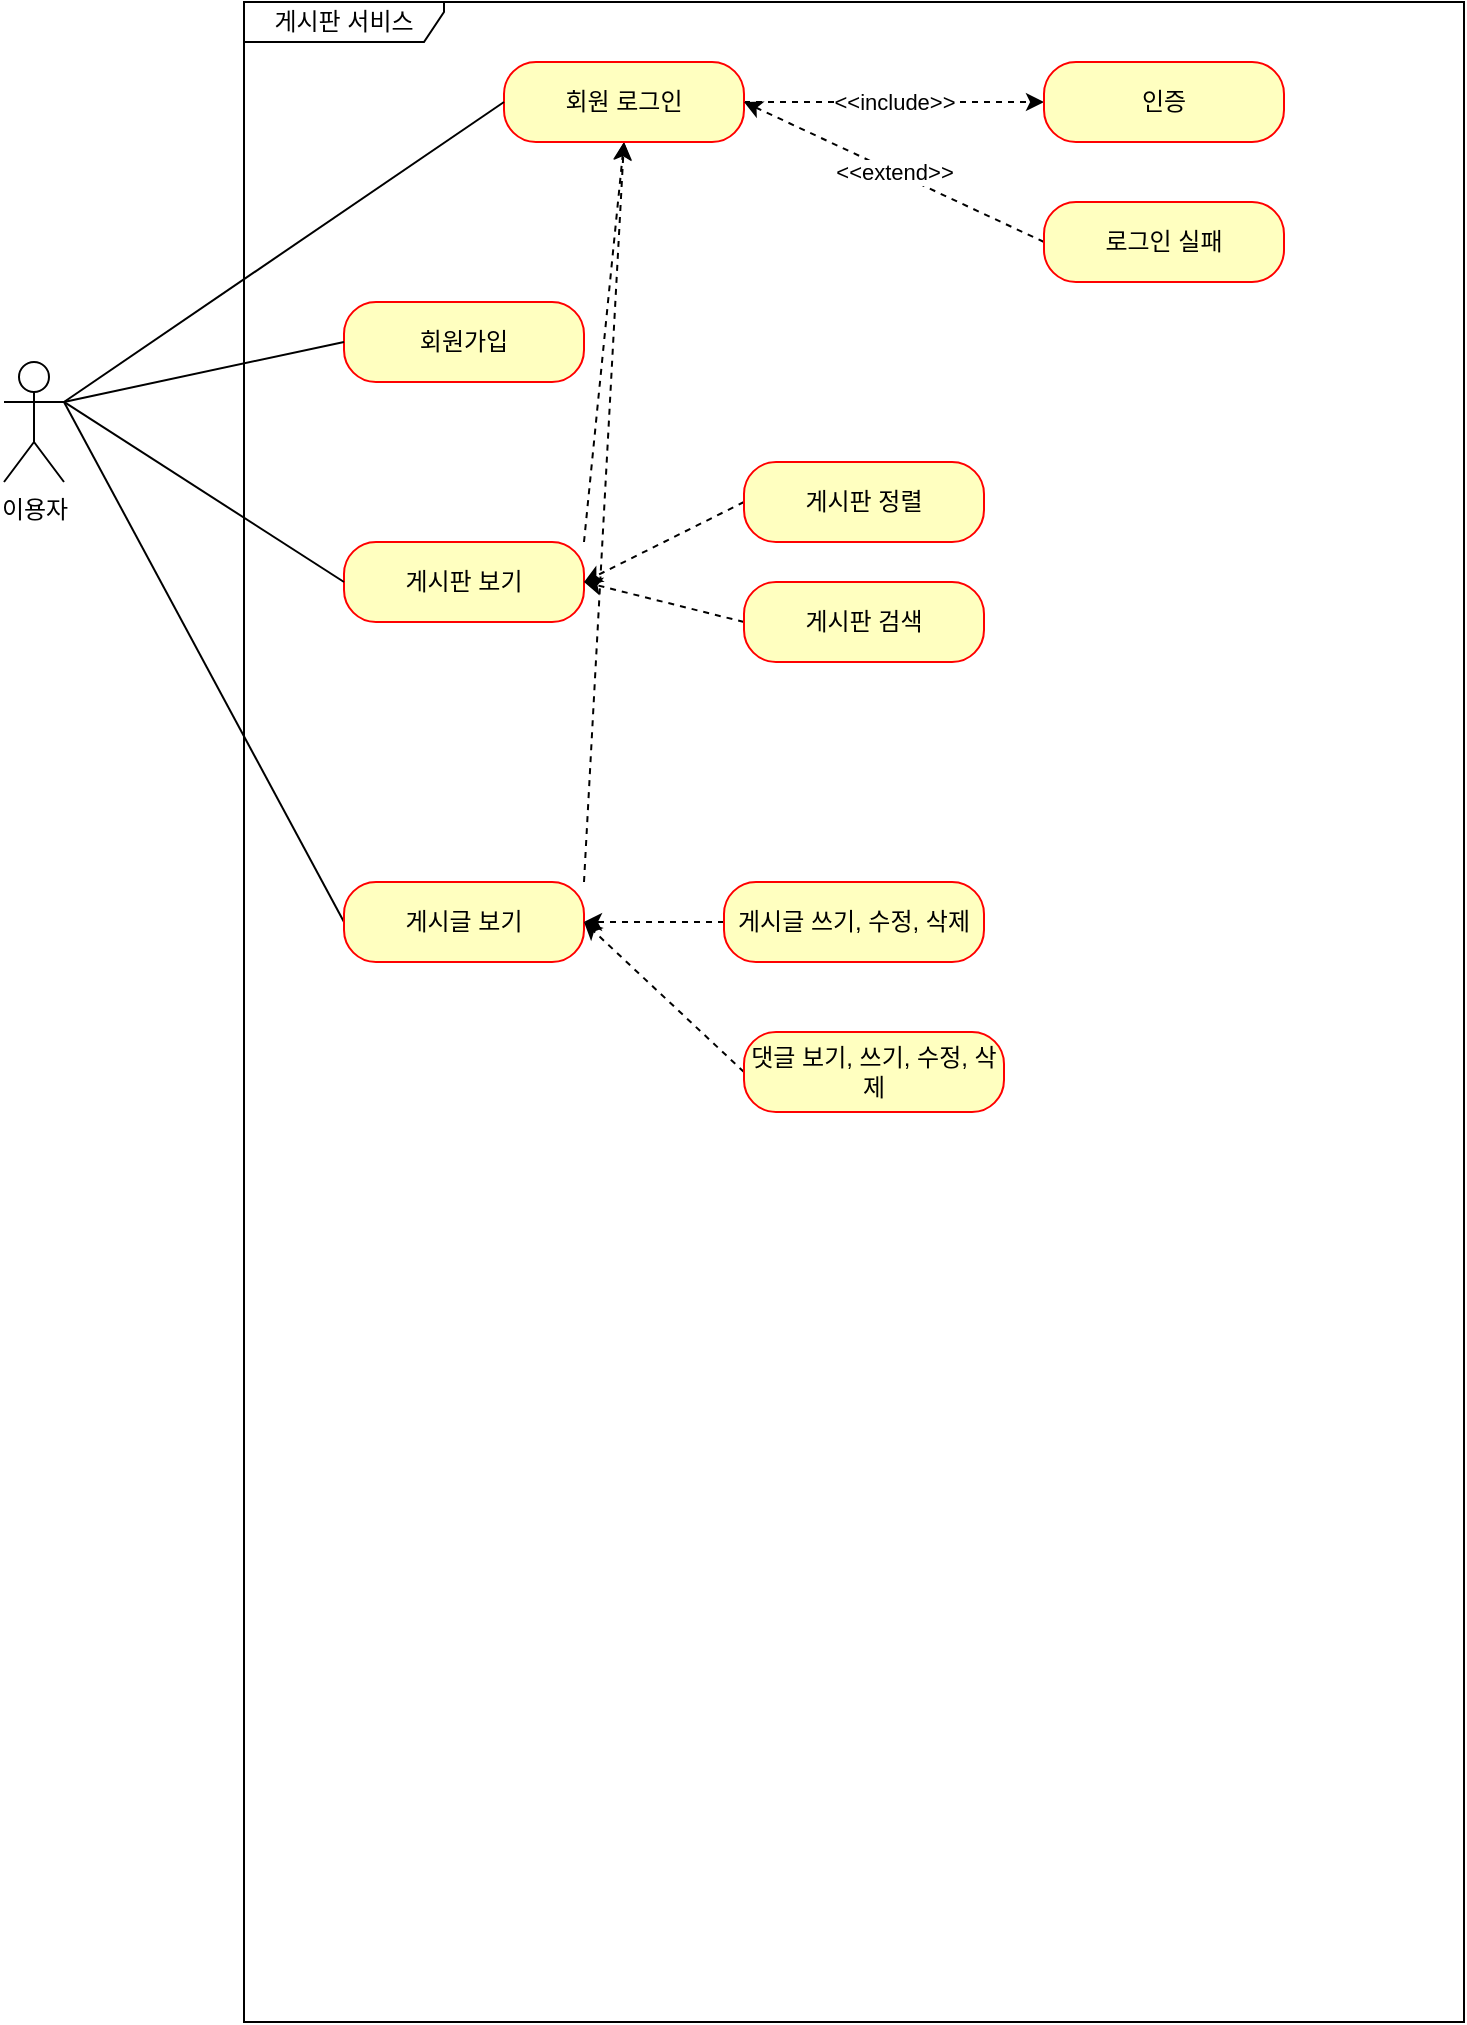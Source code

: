 <mxfile version="24.0.7" type="github">
  <diagram name="페이지-1" id="uJ_GLRBnPueSNFybj9FF">
    <mxGraphModel dx="1195" dy="622" grid="1" gridSize="10" guides="1" tooltips="1" connect="1" arrows="1" fold="1" page="1" pageScale="1" pageWidth="827" pageHeight="1169" math="0" shadow="0">
      <root>
        <mxCell id="0" />
        <mxCell id="1" parent="0" />
        <mxCell id="m3gCp147JW5LBZJ_gaNQ-1" value="이용자" style="shape=umlActor;verticalLabelPosition=bottom;verticalAlign=top;html=1;outlineConnect=0;" vertex="1" parent="1">
          <mxGeometry x="40" y="220" width="30" height="60" as="geometry" />
        </mxCell>
        <mxCell id="m3gCp147JW5LBZJ_gaNQ-2" value="게시판 서비스" style="shape=umlFrame;whiteSpace=wrap;html=1;pointerEvents=0;width=100;height=20;" vertex="1" parent="1">
          <mxGeometry x="160" y="40" width="610" height="1010" as="geometry" />
        </mxCell>
        <mxCell id="m3gCp147JW5LBZJ_gaNQ-4" value="회원가입" style="rounded=1;whiteSpace=wrap;html=1;arcSize=40;fontColor=#000000;fillColor=#ffffc0;strokeColor=#ff0000;" vertex="1" parent="1">
          <mxGeometry x="210" y="190" width="120" height="40" as="geometry" />
        </mxCell>
        <mxCell id="m3gCp147JW5LBZJ_gaNQ-22" style="rounded=0;orthogonalLoop=1;jettySize=auto;html=1;exitX=1;exitY=0;exitDx=0;exitDy=0;entryX=0.5;entryY=1;entryDx=0;entryDy=0;dashed=1;" edge="1" parent="1" source="m3gCp147JW5LBZJ_gaNQ-6" target="m3gCp147JW5LBZJ_gaNQ-8">
          <mxGeometry relative="1" as="geometry" />
        </mxCell>
        <mxCell id="m3gCp147JW5LBZJ_gaNQ-6" value="게시판 보기" style="rounded=1;whiteSpace=wrap;html=1;arcSize=40;fontColor=#000000;fillColor=#ffffc0;strokeColor=#ff0000;" vertex="1" parent="1">
          <mxGeometry x="210" y="310" width="120" height="40" as="geometry" />
        </mxCell>
        <mxCell id="m3gCp147JW5LBZJ_gaNQ-19" style="rounded=0;orthogonalLoop=1;jettySize=auto;html=1;exitX=0;exitY=0.5;exitDx=0;exitDy=0;endArrow=none;endFill=0;" edge="1" parent="1" source="m3gCp147JW5LBZJ_gaNQ-7">
          <mxGeometry relative="1" as="geometry">
            <mxPoint x="70" y="240.0" as="targetPoint" />
          </mxGeometry>
        </mxCell>
        <mxCell id="m3gCp147JW5LBZJ_gaNQ-23" style="rounded=0;orthogonalLoop=1;jettySize=auto;html=1;exitX=1;exitY=0;exitDx=0;exitDy=0;entryX=0.5;entryY=1;entryDx=0;entryDy=0;dashed=1;" edge="1" parent="1" source="m3gCp147JW5LBZJ_gaNQ-7" target="m3gCp147JW5LBZJ_gaNQ-8">
          <mxGeometry relative="1" as="geometry" />
        </mxCell>
        <mxCell id="m3gCp147JW5LBZJ_gaNQ-7" value="게시글 보기" style="rounded=1;whiteSpace=wrap;html=1;arcSize=40;fontColor=#000000;fillColor=#ffffc0;strokeColor=#ff0000;" vertex="1" parent="1">
          <mxGeometry x="210" y="480" width="120" height="40" as="geometry" />
        </mxCell>
        <mxCell id="m3gCp147JW5LBZJ_gaNQ-20" value="&amp;lt;&amp;lt;include&amp;gt;&amp;gt;" style="edgeStyle=orthogonalEdgeStyle;rounded=0;orthogonalLoop=1;jettySize=auto;html=1;exitX=1;exitY=0.5;exitDx=0;exitDy=0;entryX=0;entryY=0.5;entryDx=0;entryDy=0;endArrow=classic;endFill=1;dashed=1;" edge="1" parent="1" source="m3gCp147JW5LBZJ_gaNQ-8" target="m3gCp147JW5LBZJ_gaNQ-9">
          <mxGeometry relative="1" as="geometry" />
        </mxCell>
        <mxCell id="m3gCp147JW5LBZJ_gaNQ-8" value="회원 로그인" style="rounded=1;whiteSpace=wrap;html=1;arcSize=40;fontColor=#000000;fillColor=#ffffc0;strokeColor=#ff0000;" vertex="1" parent="1">
          <mxGeometry x="290" y="70" width="120" height="40" as="geometry" />
        </mxCell>
        <mxCell id="m3gCp147JW5LBZJ_gaNQ-9" value="인증" style="rounded=1;whiteSpace=wrap;html=1;arcSize=40;fontColor=#000000;fillColor=#ffffc0;strokeColor=#ff0000;" vertex="1" parent="1">
          <mxGeometry x="560" y="70" width="120" height="40" as="geometry" />
        </mxCell>
        <mxCell id="m3gCp147JW5LBZJ_gaNQ-21" value="&amp;lt;&amp;lt;extend&amp;gt;&amp;gt;" style="rounded=0;orthogonalLoop=1;jettySize=auto;html=1;exitX=0;exitY=0.5;exitDx=0;exitDy=0;entryX=1;entryY=0.5;entryDx=0;entryDy=0;dashed=1;" edge="1" parent="1" source="m3gCp147JW5LBZJ_gaNQ-10" target="m3gCp147JW5LBZJ_gaNQ-8">
          <mxGeometry relative="1" as="geometry" />
        </mxCell>
        <mxCell id="m3gCp147JW5LBZJ_gaNQ-10" value="로그인 실패" style="rounded=1;whiteSpace=wrap;html=1;arcSize=40;fontColor=#000000;fillColor=#ffffc0;strokeColor=#ff0000;" vertex="1" parent="1">
          <mxGeometry x="560" y="140" width="120" height="40" as="geometry" />
        </mxCell>
        <mxCell id="m3gCp147JW5LBZJ_gaNQ-24" style="rounded=0;orthogonalLoop=1;jettySize=auto;html=1;exitX=0;exitY=0.5;exitDx=0;exitDy=0;entryX=1;entryY=0.5;entryDx=0;entryDy=0;dashed=1;" edge="1" parent="1" source="m3gCp147JW5LBZJ_gaNQ-11" target="m3gCp147JW5LBZJ_gaNQ-6">
          <mxGeometry relative="1" as="geometry" />
        </mxCell>
        <mxCell id="m3gCp147JW5LBZJ_gaNQ-11" value="게시판 정렬" style="rounded=1;whiteSpace=wrap;html=1;arcSize=40;fontColor=#000000;fillColor=#ffffc0;strokeColor=#ff0000;" vertex="1" parent="1">
          <mxGeometry x="410" y="270" width="120" height="40" as="geometry" />
        </mxCell>
        <mxCell id="m3gCp147JW5LBZJ_gaNQ-25" style="rounded=0;orthogonalLoop=1;jettySize=auto;html=1;exitX=0;exitY=0.5;exitDx=0;exitDy=0;dashed=1;" edge="1" parent="1" source="m3gCp147JW5LBZJ_gaNQ-12">
          <mxGeometry relative="1" as="geometry">
            <mxPoint x="330" y="330.0" as="targetPoint" />
          </mxGeometry>
        </mxCell>
        <mxCell id="m3gCp147JW5LBZJ_gaNQ-12" value="게시판 검색" style="rounded=1;whiteSpace=wrap;html=1;arcSize=40;fontColor=#000000;fillColor=#ffffc0;strokeColor=#ff0000;" vertex="1" parent="1">
          <mxGeometry x="410" y="330" width="120" height="40" as="geometry" />
        </mxCell>
        <mxCell id="m3gCp147JW5LBZJ_gaNQ-26" style="edgeStyle=orthogonalEdgeStyle;rounded=0;orthogonalLoop=1;jettySize=auto;html=1;exitX=0;exitY=0.5;exitDx=0;exitDy=0;entryX=1;entryY=0.5;entryDx=0;entryDy=0;dashed=1;" edge="1" parent="1" source="m3gCp147JW5LBZJ_gaNQ-13" target="m3gCp147JW5LBZJ_gaNQ-7">
          <mxGeometry relative="1" as="geometry" />
        </mxCell>
        <mxCell id="m3gCp147JW5LBZJ_gaNQ-13" value="게시글 쓰기, 수정, 삭제" style="rounded=1;whiteSpace=wrap;html=1;arcSize=40;fontColor=#000000;fillColor=#ffffc0;strokeColor=#ff0000;" vertex="1" parent="1">
          <mxGeometry x="400" y="480" width="130" height="40" as="geometry" />
        </mxCell>
        <mxCell id="m3gCp147JW5LBZJ_gaNQ-27" style="rounded=0;orthogonalLoop=1;jettySize=auto;html=1;exitX=0;exitY=0.5;exitDx=0;exitDy=0;entryX=1;entryY=0.5;entryDx=0;entryDy=0;dashed=1;" edge="1" parent="1" source="m3gCp147JW5LBZJ_gaNQ-14" target="m3gCp147JW5LBZJ_gaNQ-7">
          <mxGeometry relative="1" as="geometry" />
        </mxCell>
        <mxCell id="m3gCp147JW5LBZJ_gaNQ-14" value="댓글 보기, 쓰기, 수정, 삭제" style="rounded=1;whiteSpace=wrap;html=1;arcSize=40;fontColor=#000000;fillColor=#ffffc0;strokeColor=#ff0000;" vertex="1" parent="1">
          <mxGeometry x="410" y="555" width="130" height="40" as="geometry" />
        </mxCell>
        <mxCell id="m3gCp147JW5LBZJ_gaNQ-15" style="rounded=0;orthogonalLoop=1;jettySize=auto;html=1;exitX=0;exitY=0.5;exitDx=0;exitDy=0;entryX=1;entryY=0.333;entryDx=0;entryDy=0;entryPerimeter=0;strokeColor=default;endArrow=none;endFill=0;" edge="1" parent="1" source="m3gCp147JW5LBZJ_gaNQ-4" target="m3gCp147JW5LBZJ_gaNQ-1">
          <mxGeometry relative="1" as="geometry" />
        </mxCell>
        <mxCell id="m3gCp147JW5LBZJ_gaNQ-17" style="rounded=0;orthogonalLoop=1;jettySize=auto;html=1;exitX=0;exitY=0.5;exitDx=0;exitDy=0;entryX=1;entryY=0.333;entryDx=0;entryDy=0;entryPerimeter=0;endArrow=none;endFill=0;" edge="1" parent="1" source="m3gCp147JW5LBZJ_gaNQ-8" target="m3gCp147JW5LBZJ_gaNQ-1">
          <mxGeometry relative="1" as="geometry" />
        </mxCell>
        <mxCell id="m3gCp147JW5LBZJ_gaNQ-18" style="rounded=0;orthogonalLoop=1;jettySize=auto;html=1;exitX=0;exitY=0.5;exitDx=0;exitDy=0;entryX=1;entryY=0.333;entryDx=0;entryDy=0;entryPerimeter=0;endArrow=none;endFill=0;" edge="1" parent="1" source="m3gCp147JW5LBZJ_gaNQ-6" target="m3gCp147JW5LBZJ_gaNQ-1">
          <mxGeometry relative="1" as="geometry" />
        </mxCell>
      </root>
    </mxGraphModel>
  </diagram>
</mxfile>
